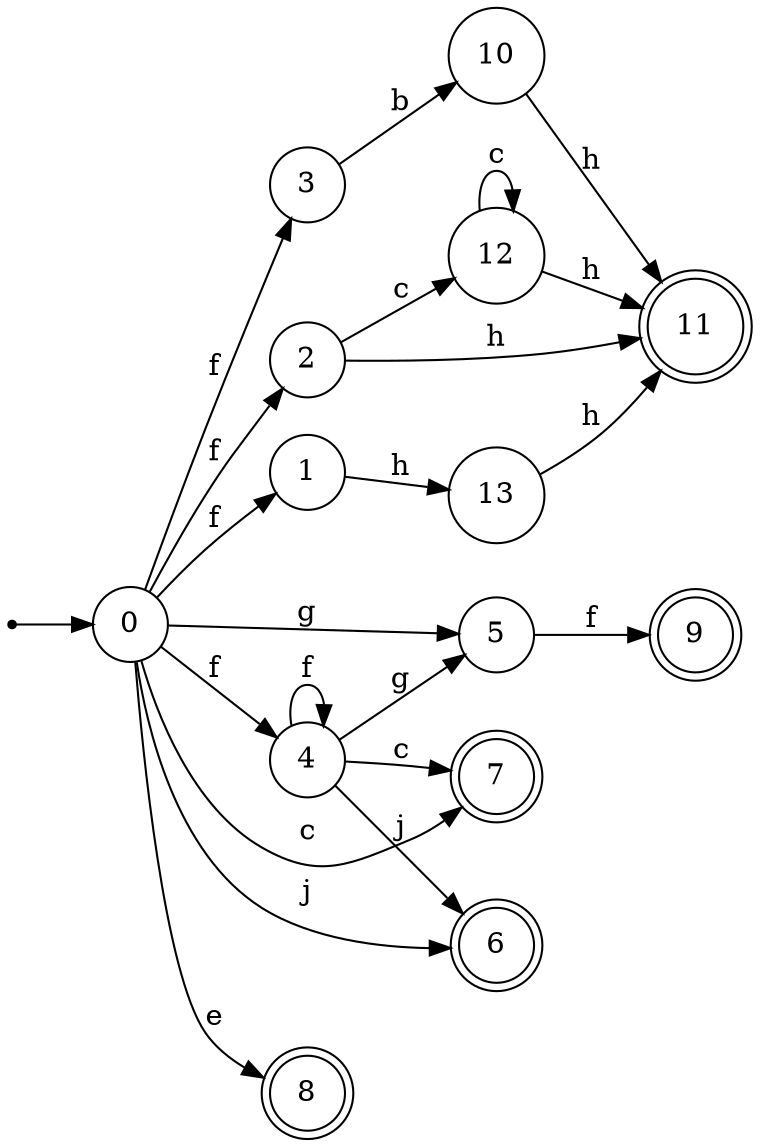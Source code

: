 digraph finite_state_machine {
rankdir=LR;
size="20,20";
node [shape = point]; "dummy0"
node [shape = circle]; "0";
"dummy0" -> "0";
node [shape = circle]; "1";
node [shape = circle]; "2";
node [shape = circle]; "3";
node [shape = circle]; "4";
node [shape = circle]; "5";
node [shape = doublecircle]; "6";node [shape = doublecircle]; "7";node [shape = doublecircle]; "8";node [shape = doublecircle]; "9";node [shape = circle]; "10";
node [shape = doublecircle]; "11";node [shape = circle]; "12";
node [shape = circle]; "13";
"0" -> "1" [label = "f"];
 "0" -> "2" [label = "f"];
 "0" -> "3" [label = "f"];
 "0" -> "4" [label = "f"];
 "0" -> "5" [label = "g"];
 "0" -> "6" [label = "j"];
 "0" -> "7" [label = "c"];
 "0" -> "8" [label = "e"];
 "5" -> "9" [label = "f"];
 "4" -> "4" [label = "f"];
 "4" -> "5" [label = "g"];
 "4" -> "6" [label = "j"];
 "4" -> "7" [label = "c"];
 "3" -> "10" [label = "b"];
 "10" -> "11" [label = "h"];
 "2" -> "12" [label = "c"];
 "2" -> "11" [label = "h"];
 "12" -> "12" [label = "c"];
 "12" -> "11" [label = "h"];
 "1" -> "13" [label = "h"];
 "13" -> "11" [label = "h"];
 }

